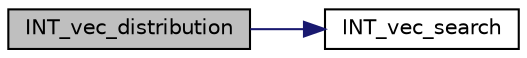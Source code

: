 digraph "INT_vec_distribution"
{
  edge [fontname="Helvetica",fontsize="10",labelfontname="Helvetica",labelfontsize="10"];
  node [fontname="Helvetica",fontsize="10",shape=record];
  rankdir="LR";
  Node2418 [label="INT_vec_distribution",height=0.2,width=0.4,color="black", fillcolor="grey75", style="filled", fontcolor="black"];
  Node2418 -> Node2419 [color="midnightblue",fontsize="10",style="solid",fontname="Helvetica"];
  Node2419 [label="INT_vec_search",height=0.2,width=0.4,color="black", fillcolor="white", style="filled",URL="$d5/de2/foundations_2data__structures_2data__structures_8h.html#ad103ef2316a1f671bdb68fd9cd9ba945"];
}
